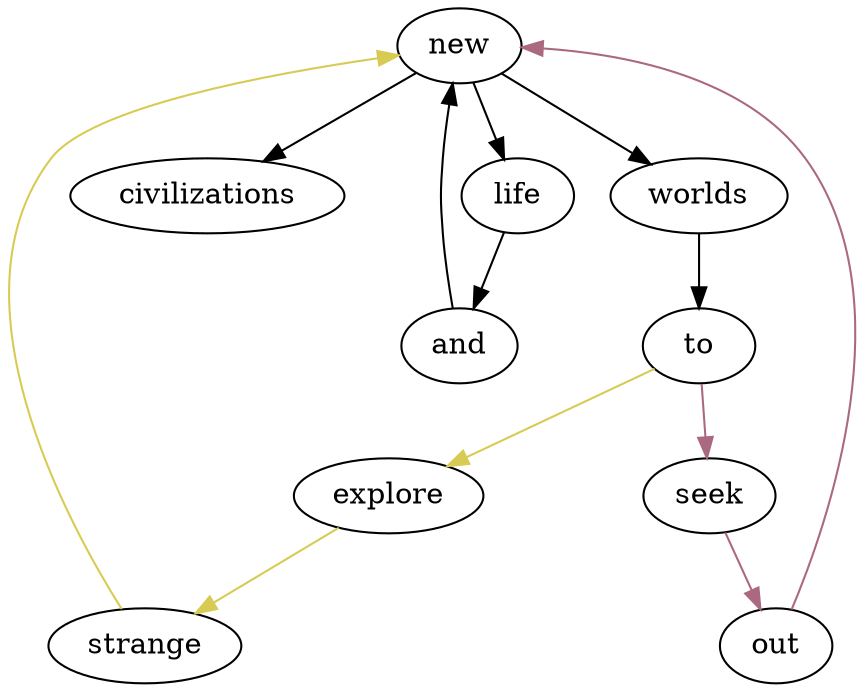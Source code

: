 digraph G {
    new;
    new -> worlds;
    new -> civilizations;
    new -> life;
    worlds;
    worlds -> to;
    explore;
    and;
    and -> new;
    to;
    seek;
    strange;
    life;
    life -> and;
    out;
    { edge [color="#d7cb54"]; to -> explore; explore -> strange; strange -> new; }
    { edge [color="#aa6981"]; to -> seek; seek -> out; out -> new; }
}
